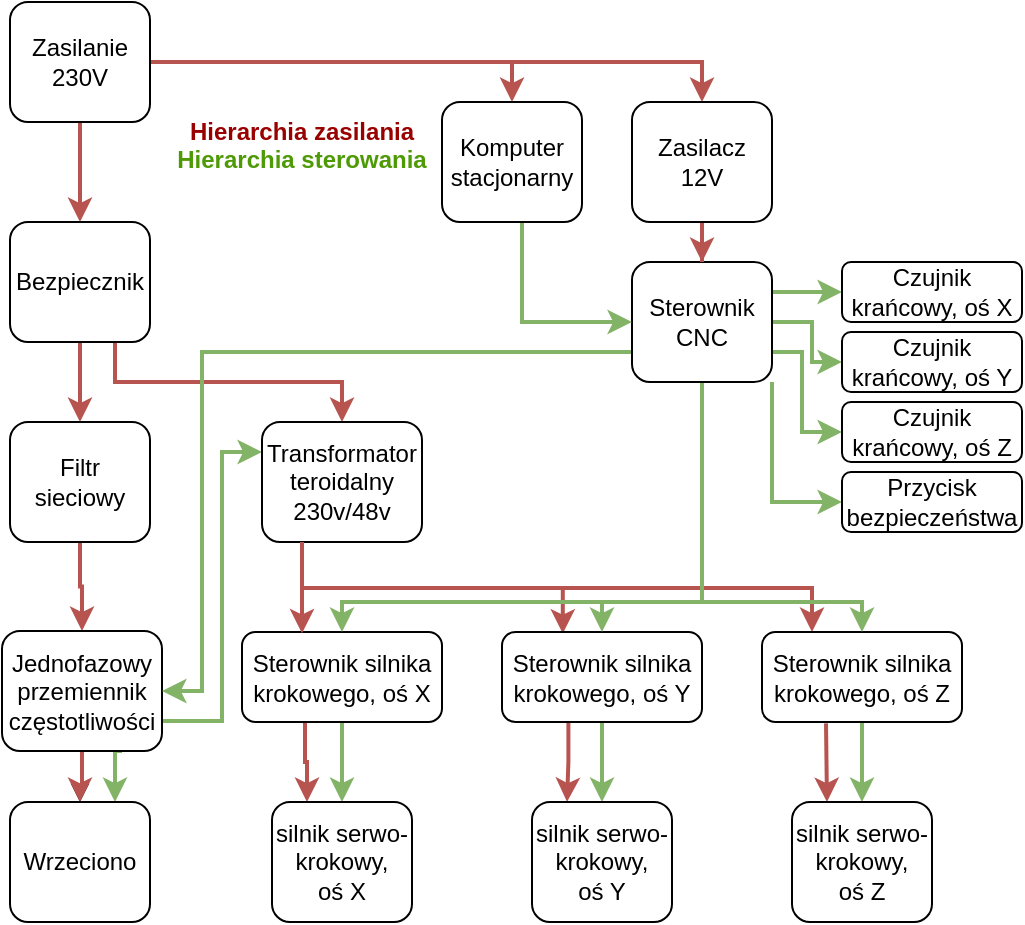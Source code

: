 <mxfile version="22.1.16" type="github">
  <diagram name="Page-1" id="5K-tGmrTEZ4VXjnDOasC">
    <mxGraphModel dx="954" dy="567" grid="1" gridSize="10" guides="1" tooltips="1" connect="1" arrows="1" fold="1" page="1" pageScale="1" pageWidth="827" pageHeight="1169" math="0" shadow="0">
      <root>
        <mxCell id="0" />
        <mxCell id="1" parent="0" />
        <mxCell id="xr_B1gd34AI4Vzklpkes-47" value="" style="edgeStyle=orthogonalEdgeStyle;rounded=0;orthogonalLoop=1;jettySize=auto;html=1;fillColor=#f8cecc;strokeColor=#b85450;strokeWidth=2;" edge="1" parent="1" source="xr_B1gd34AI4Vzklpkes-1" target="xr_B1gd34AI4Vzklpkes-2">
          <mxGeometry relative="1" as="geometry" />
        </mxCell>
        <mxCell id="xr_B1gd34AI4Vzklpkes-51" style="edgeStyle=orthogonalEdgeStyle;rounded=0;orthogonalLoop=1;jettySize=auto;html=1;entryX=0.5;entryY=0;entryDx=0;entryDy=0;fillColor=#f8cecc;strokeColor=#b85450;strokeWidth=2;" edge="1" parent="1" source="xr_B1gd34AI4Vzklpkes-1" target="xr_B1gd34AI4Vzklpkes-43">
          <mxGeometry relative="1" as="geometry" />
        </mxCell>
        <mxCell id="xr_B1gd34AI4Vzklpkes-52" style="edgeStyle=orthogonalEdgeStyle;rounded=0;orthogonalLoop=1;jettySize=auto;html=1;entryX=0.5;entryY=0;entryDx=0;entryDy=0;fillColor=#f8cecc;strokeColor=#b85450;strokeWidth=2;" edge="1" parent="1" source="xr_B1gd34AI4Vzklpkes-1" target="xr_B1gd34AI4Vzklpkes-20">
          <mxGeometry relative="1" as="geometry" />
        </mxCell>
        <mxCell id="xr_B1gd34AI4Vzklpkes-1" value="Zasilanie 230V" style="rounded=1;whiteSpace=wrap;html=1;" vertex="1" parent="1">
          <mxGeometry x="144" y="270" width="70" height="60" as="geometry" />
        </mxCell>
        <mxCell id="xr_B1gd34AI4Vzklpkes-48" value="" style="edgeStyle=orthogonalEdgeStyle;rounded=0;orthogonalLoop=1;jettySize=auto;html=1;fillColor=#f8cecc;strokeColor=#b85450;strokeWidth=2;" edge="1" parent="1" source="xr_B1gd34AI4Vzklpkes-2" target="xr_B1gd34AI4Vzklpkes-3">
          <mxGeometry relative="1" as="geometry" />
        </mxCell>
        <mxCell id="xr_B1gd34AI4Vzklpkes-63" style="edgeStyle=orthogonalEdgeStyle;rounded=0;orthogonalLoop=1;jettySize=auto;html=1;exitX=0.75;exitY=1;exitDx=0;exitDy=0;entryX=0.5;entryY=0;entryDx=0;entryDy=0;fillColor=#f8cecc;strokeColor=#b85450;strokeWidth=2;" edge="1" parent="1" source="xr_B1gd34AI4Vzklpkes-2" target="xr_B1gd34AI4Vzklpkes-6">
          <mxGeometry relative="1" as="geometry" />
        </mxCell>
        <mxCell id="xr_B1gd34AI4Vzklpkes-2" value="Bezpiecznik" style="rounded=1;whiteSpace=wrap;html=1;" vertex="1" parent="1">
          <mxGeometry x="144" y="380" width="70" height="60" as="geometry" />
        </mxCell>
        <mxCell id="xr_B1gd34AI4Vzklpkes-49" value="" style="edgeStyle=orthogonalEdgeStyle;rounded=0;orthogonalLoop=1;jettySize=auto;html=1;fillColor=#f8cecc;strokeColor=#b85450;strokeWidth=2;" edge="1" parent="1" source="xr_B1gd34AI4Vzklpkes-3" target="xr_B1gd34AI4Vzklpkes-4">
          <mxGeometry relative="1" as="geometry" />
        </mxCell>
        <mxCell id="xr_B1gd34AI4Vzklpkes-3" value="Filtr sieciowy" style="rounded=1;whiteSpace=wrap;html=1;" vertex="1" parent="1">
          <mxGeometry x="144" y="480" width="70" height="60" as="geometry" />
        </mxCell>
        <mxCell id="xr_B1gd34AI4Vzklpkes-50" value="" style="edgeStyle=orthogonalEdgeStyle;rounded=0;orthogonalLoop=1;jettySize=auto;html=1;" edge="1" parent="1" source="xr_B1gd34AI4Vzklpkes-4" target="xr_B1gd34AI4Vzklpkes-5">
          <mxGeometry relative="1" as="geometry" />
        </mxCell>
        <mxCell id="xr_B1gd34AI4Vzklpkes-54" value="" style="edgeStyle=orthogonalEdgeStyle;rounded=0;orthogonalLoop=1;jettySize=auto;html=1;fillColor=#f8cecc;strokeColor=#b85450;strokeWidth=2;" edge="1" parent="1" source="xr_B1gd34AI4Vzklpkes-4" target="xr_B1gd34AI4Vzklpkes-5">
          <mxGeometry relative="1" as="geometry" />
        </mxCell>
        <mxCell id="xr_B1gd34AI4Vzklpkes-55" style="edgeStyle=orthogonalEdgeStyle;rounded=0;orthogonalLoop=1;jettySize=auto;html=1;exitX=0.75;exitY=1;exitDx=0;exitDy=0;entryX=0.75;entryY=0;entryDx=0;entryDy=0;fillColor=#d5e8d4;strokeColor=#82b366;strokeWidth=2;" edge="1" parent="1" source="xr_B1gd34AI4Vzklpkes-4" target="xr_B1gd34AI4Vzklpkes-5">
          <mxGeometry relative="1" as="geometry" />
        </mxCell>
        <mxCell id="xr_B1gd34AI4Vzklpkes-62" style="edgeStyle=orthogonalEdgeStyle;rounded=0;orthogonalLoop=1;jettySize=auto;html=1;exitX=1;exitY=0.75;exitDx=0;exitDy=0;entryX=0;entryY=0.25;entryDx=0;entryDy=0;fillColor=#d5e8d4;strokeColor=#82b366;strokeWidth=2;" edge="1" parent="1" source="xr_B1gd34AI4Vzklpkes-4" target="xr_B1gd34AI4Vzklpkes-6">
          <mxGeometry relative="1" as="geometry">
            <Array as="points">
              <mxPoint x="250" y="629" />
              <mxPoint x="250" y="495" />
            </Array>
          </mxGeometry>
        </mxCell>
        <mxCell id="xr_B1gd34AI4Vzklpkes-4" value="Jednofazowy&lt;br&gt;przemiennik częstotliwości" style="rounded=1;whiteSpace=wrap;html=1;" vertex="1" parent="1">
          <mxGeometry x="140" y="584.5" width="80" height="60" as="geometry" />
        </mxCell>
        <mxCell id="xr_B1gd34AI4Vzklpkes-5" value="Wrzeciono" style="rounded=1;whiteSpace=wrap;html=1;" vertex="1" parent="1">
          <mxGeometry x="144" y="670" width="70" height="60" as="geometry" />
        </mxCell>
        <mxCell id="xr_B1gd34AI4Vzklpkes-26" style="edgeStyle=orthogonalEdgeStyle;rounded=0;orthogonalLoop=1;jettySize=auto;html=1;entryX=0.304;entryY=0.018;entryDx=0;entryDy=0;exitX=0.25;exitY=1;exitDx=0;exitDy=0;entryPerimeter=0;fillColor=#f8cecc;strokeColor=#b85450;strokeWidth=2;" edge="1" parent="1" source="xr_B1gd34AI4Vzklpkes-6" target="xr_B1gd34AI4Vzklpkes-8">
          <mxGeometry relative="1" as="geometry">
            <Array as="points">
              <mxPoint x="290" y="540" />
              <mxPoint x="290" y="563" />
              <mxPoint x="420" y="563" />
              <mxPoint x="420" y="586" />
            </Array>
          </mxGeometry>
        </mxCell>
        <mxCell id="xr_B1gd34AI4Vzklpkes-29" style="edgeStyle=orthogonalEdgeStyle;rounded=0;orthogonalLoop=1;jettySize=auto;html=1;exitX=0.25;exitY=1;exitDx=0;exitDy=0;entryX=0.25;entryY=0;entryDx=0;entryDy=0;fillColor=#f8cecc;strokeColor=#b85450;strokeWidth=2;" edge="1" parent="1" source="xr_B1gd34AI4Vzklpkes-6" target="xr_B1gd34AI4Vzklpkes-9">
          <mxGeometry relative="1" as="geometry">
            <Array as="points">
              <mxPoint x="290" y="540" />
              <mxPoint x="290" y="563" />
              <mxPoint x="545" y="563" />
            </Array>
          </mxGeometry>
        </mxCell>
        <mxCell id="xr_B1gd34AI4Vzklpkes-6" value="Transformator teroidalny&lt;br&gt;230v/48v" style="rounded=1;whiteSpace=wrap;html=1;" vertex="1" parent="1">
          <mxGeometry x="270" y="480" width="80" height="60" as="geometry" />
        </mxCell>
        <mxCell id="xr_B1gd34AI4Vzklpkes-15" value="" style="edgeStyle=orthogonalEdgeStyle;rounded=0;orthogonalLoop=1;jettySize=auto;html=1;fillColor=#d5e8d4;strokeColor=#82b366;strokeWidth=2;" edge="1" parent="1" source="xr_B1gd34AI4Vzklpkes-7" target="xr_B1gd34AI4Vzklpkes-10">
          <mxGeometry relative="1" as="geometry" />
        </mxCell>
        <mxCell id="xr_B1gd34AI4Vzklpkes-30" style="edgeStyle=orthogonalEdgeStyle;rounded=0;orthogonalLoop=1;jettySize=auto;html=1;exitX=0.315;exitY=0.959;exitDx=0;exitDy=0;entryX=0.25;entryY=0;entryDx=0;entryDy=0;exitPerimeter=0;fillColor=#f8cecc;strokeColor=#b85450;strokeWidth=2;" edge="1" parent="1" source="xr_B1gd34AI4Vzklpkes-7" target="xr_B1gd34AI4Vzklpkes-10">
          <mxGeometry relative="1" as="geometry" />
        </mxCell>
        <mxCell id="xr_B1gd34AI4Vzklpkes-7" value="Sterownik silnika krokowego, oś X" style="rounded=1;whiteSpace=wrap;html=1;" vertex="1" parent="1">
          <mxGeometry x="260" y="585" width="100" height="45" as="geometry" />
        </mxCell>
        <mxCell id="xr_B1gd34AI4Vzklpkes-14" value="" style="edgeStyle=orthogonalEdgeStyle;rounded=0;orthogonalLoop=1;jettySize=auto;html=1;fillColor=#d5e8d4;strokeColor=#82b366;strokeWidth=2;" edge="1" parent="1" source="xr_B1gd34AI4Vzklpkes-8" target="xr_B1gd34AI4Vzklpkes-11">
          <mxGeometry relative="1" as="geometry" />
        </mxCell>
        <mxCell id="xr_B1gd34AI4Vzklpkes-31" style="edgeStyle=orthogonalEdgeStyle;rounded=0;orthogonalLoop=1;jettySize=auto;html=1;exitX=0.332;exitY=0.959;exitDx=0;exitDy=0;entryX=0.25;entryY=0;entryDx=0;entryDy=0;exitPerimeter=0;fillColor=#f8cecc;strokeColor=#b85450;strokeWidth=2;" edge="1" parent="1" source="xr_B1gd34AI4Vzklpkes-8" target="xr_B1gd34AI4Vzklpkes-11">
          <mxGeometry relative="1" as="geometry" />
        </mxCell>
        <mxCell id="xr_B1gd34AI4Vzklpkes-8" value="Sterownik silnika krokowego, oś Y" style="rounded=1;whiteSpace=wrap;html=1;" vertex="1" parent="1">
          <mxGeometry x="390" y="585" width="100" height="45" as="geometry" />
        </mxCell>
        <mxCell id="xr_B1gd34AI4Vzklpkes-13" value="" style="edgeStyle=orthogonalEdgeStyle;rounded=0;orthogonalLoop=1;jettySize=auto;html=1;fillColor=#d5e8d4;strokeColor=#82b366;strokeWidth=2;" edge="1" parent="1" source="xr_B1gd34AI4Vzklpkes-9" target="xr_B1gd34AI4Vzklpkes-12">
          <mxGeometry relative="1" as="geometry" />
        </mxCell>
        <mxCell id="xr_B1gd34AI4Vzklpkes-32" style="edgeStyle=orthogonalEdgeStyle;rounded=0;orthogonalLoop=1;jettySize=auto;html=1;exitX=0.32;exitY=1.015;exitDx=0;exitDy=0;entryX=0.25;entryY=0;entryDx=0;entryDy=0;exitPerimeter=0;fillColor=#f8cecc;strokeColor=#b85450;strokeWidth=2;" edge="1" parent="1" source="xr_B1gd34AI4Vzklpkes-9" target="xr_B1gd34AI4Vzklpkes-12">
          <mxGeometry relative="1" as="geometry" />
        </mxCell>
        <mxCell id="xr_B1gd34AI4Vzklpkes-9" value="Sterownik silnika krokowego, oś Z" style="rounded=1;whiteSpace=wrap;html=1;" vertex="1" parent="1">
          <mxGeometry x="520" y="585" width="100" height="45" as="geometry" />
        </mxCell>
        <mxCell id="xr_B1gd34AI4Vzklpkes-10" value="silnik serwo-krokowy, &lt;br&gt;oś X" style="rounded=1;whiteSpace=wrap;html=1;" vertex="1" parent="1">
          <mxGeometry x="275" y="670" width="70" height="60" as="geometry" />
        </mxCell>
        <mxCell id="xr_B1gd34AI4Vzklpkes-11" value="silnik serwo-krokowy, &lt;br&gt;oś Y" style="rounded=1;whiteSpace=wrap;html=1;" vertex="1" parent="1">
          <mxGeometry x="405" y="670" width="70" height="60" as="geometry" />
        </mxCell>
        <mxCell id="xr_B1gd34AI4Vzklpkes-12" value="silnik serwo-krokowy, &lt;br&gt;oś Z" style="rounded=1;whiteSpace=wrap;html=1;" vertex="1" parent="1">
          <mxGeometry x="535" y="670" width="70" height="60" as="geometry" />
        </mxCell>
        <mxCell id="xr_B1gd34AI4Vzklpkes-22" style="edgeStyle=orthogonalEdgeStyle;rounded=0;orthogonalLoop=1;jettySize=auto;html=1;entryX=0.5;entryY=0;entryDx=0;entryDy=0;fillColor=#d5e8d4;strokeColor=#82b366;strokeWidth=2;" edge="1" parent="1" source="xr_B1gd34AI4Vzklpkes-16" target="xr_B1gd34AI4Vzklpkes-7">
          <mxGeometry relative="1" as="geometry">
            <Array as="points">
              <mxPoint x="490" y="570" />
              <mxPoint x="310" y="570" />
            </Array>
          </mxGeometry>
        </mxCell>
        <mxCell id="xr_B1gd34AI4Vzklpkes-23" style="edgeStyle=orthogonalEdgeStyle;rounded=0;orthogonalLoop=1;jettySize=auto;html=1;exitX=0.5;exitY=1;exitDx=0;exitDy=0;entryX=0.5;entryY=0;entryDx=0;entryDy=0;fillColor=#d5e8d4;strokeColor=#82b366;strokeWidth=2;" edge="1" parent="1" source="xr_B1gd34AI4Vzklpkes-16" target="xr_B1gd34AI4Vzklpkes-9">
          <mxGeometry relative="1" as="geometry">
            <Array as="points">
              <mxPoint x="490" y="570" />
              <mxPoint x="570" y="570" />
            </Array>
          </mxGeometry>
        </mxCell>
        <mxCell id="xr_B1gd34AI4Vzklpkes-24" style="edgeStyle=orthogonalEdgeStyle;rounded=0;orthogonalLoop=1;jettySize=auto;html=1;entryX=0.5;entryY=0;entryDx=0;entryDy=0;fillColor=#d5e8d4;strokeColor=#82b366;strokeWidth=2;" edge="1" parent="1" source="xr_B1gd34AI4Vzklpkes-16" target="xr_B1gd34AI4Vzklpkes-8">
          <mxGeometry relative="1" as="geometry">
            <Array as="points">
              <mxPoint x="490" y="570" />
              <mxPoint x="440" y="570" />
            </Array>
          </mxGeometry>
        </mxCell>
        <mxCell id="xr_B1gd34AI4Vzklpkes-53" style="edgeStyle=orthogonalEdgeStyle;rounded=0;orthogonalLoop=1;jettySize=auto;html=1;exitX=0;exitY=0.75;exitDx=0;exitDy=0;entryX=1;entryY=0.5;entryDx=0;entryDy=0;fillColor=#d5e8d4;strokeColor=#82b366;strokeWidth=2;" edge="1" parent="1" source="xr_B1gd34AI4Vzklpkes-16" target="xr_B1gd34AI4Vzklpkes-4">
          <mxGeometry relative="1" as="geometry">
            <Array as="points">
              <mxPoint x="240" y="445" />
              <mxPoint x="240" y="615" />
            </Array>
          </mxGeometry>
        </mxCell>
        <mxCell id="xr_B1gd34AI4Vzklpkes-58" style="edgeStyle=orthogonalEdgeStyle;rounded=0;orthogonalLoop=1;jettySize=auto;html=1;exitX=1;exitY=0.25;exitDx=0;exitDy=0;entryX=0;entryY=0.5;entryDx=0;entryDy=0;fillColor=#d5e8d4;strokeColor=#82b366;strokeWidth=2;" edge="1" parent="1" source="xr_B1gd34AI4Vzklpkes-16" target="xr_B1gd34AI4Vzklpkes-17">
          <mxGeometry relative="1" as="geometry" />
        </mxCell>
        <mxCell id="xr_B1gd34AI4Vzklpkes-59" style="edgeStyle=orthogonalEdgeStyle;rounded=0;orthogonalLoop=1;jettySize=auto;html=1;exitX=1;exitY=0.5;exitDx=0;exitDy=0;entryX=0;entryY=0.5;entryDx=0;entryDy=0;fillColor=#d5e8d4;strokeColor=#82b366;strokeWidth=2;" edge="1" parent="1" source="xr_B1gd34AI4Vzklpkes-16" target="xr_B1gd34AI4Vzklpkes-18">
          <mxGeometry relative="1" as="geometry" />
        </mxCell>
        <mxCell id="xr_B1gd34AI4Vzklpkes-60" style="edgeStyle=orthogonalEdgeStyle;rounded=0;orthogonalLoop=1;jettySize=auto;html=1;exitX=1;exitY=0.75;exitDx=0;exitDy=0;entryX=0;entryY=0.5;entryDx=0;entryDy=0;fillColor=#d5e8d4;strokeColor=#82b366;strokeWidth=2;" edge="1" parent="1" source="xr_B1gd34AI4Vzklpkes-16" target="xr_B1gd34AI4Vzklpkes-19">
          <mxGeometry relative="1" as="geometry">
            <Array as="points">
              <mxPoint x="540" y="445" />
              <mxPoint x="540" y="485" />
            </Array>
          </mxGeometry>
        </mxCell>
        <mxCell id="xr_B1gd34AI4Vzklpkes-61" style="edgeStyle=orthogonalEdgeStyle;rounded=0;orthogonalLoop=1;jettySize=auto;html=1;exitX=1;exitY=1;exitDx=0;exitDy=0;entryX=0;entryY=0.5;entryDx=0;entryDy=0;fillColor=#d5e8d4;strokeColor=#82b366;strokeWidth=2;" edge="1" parent="1" source="xr_B1gd34AI4Vzklpkes-16" target="xr_B1gd34AI4Vzklpkes-57">
          <mxGeometry relative="1" as="geometry" />
        </mxCell>
        <mxCell id="xr_B1gd34AI4Vzklpkes-16" value="Sterownik CNC" style="rounded=1;whiteSpace=wrap;html=1;" vertex="1" parent="1">
          <mxGeometry x="455" y="400" width="70" height="60" as="geometry" />
        </mxCell>
        <mxCell id="xr_B1gd34AI4Vzklpkes-17" value="Czujnik krańcowy, oś X" style="rounded=1;whiteSpace=wrap;html=1;" vertex="1" parent="1">
          <mxGeometry x="560" y="400" width="90" height="30" as="geometry" />
        </mxCell>
        <mxCell id="xr_B1gd34AI4Vzklpkes-18" value="Czujnik krańcowy, oś Y" style="rounded=1;whiteSpace=wrap;html=1;" vertex="1" parent="1">
          <mxGeometry x="560" y="435" width="90" height="30" as="geometry" />
        </mxCell>
        <mxCell id="xr_B1gd34AI4Vzklpkes-19" value="Czujnik krańcowy, oś Z" style="rounded=1;whiteSpace=wrap;html=1;" vertex="1" parent="1">
          <mxGeometry x="560" y="470" width="90" height="30" as="geometry" />
        </mxCell>
        <mxCell id="xr_B1gd34AI4Vzklpkes-21" value="" style="edgeStyle=orthogonalEdgeStyle;rounded=0;orthogonalLoop=1;jettySize=auto;html=1;fillColor=#f8cecc;strokeColor=#b85450;strokeWidth=2;" edge="1" parent="1" source="xr_B1gd34AI4Vzklpkes-20" target="xr_B1gd34AI4Vzklpkes-16">
          <mxGeometry relative="1" as="geometry" />
        </mxCell>
        <mxCell id="xr_B1gd34AI4Vzklpkes-20" value="Zasilacz 12V" style="rounded=1;whiteSpace=wrap;html=1;" vertex="1" parent="1">
          <mxGeometry x="455" y="320" width="70" height="60" as="geometry" />
        </mxCell>
        <mxCell id="xr_B1gd34AI4Vzklpkes-28" style="edgeStyle=orthogonalEdgeStyle;rounded=0;orthogonalLoop=1;jettySize=auto;html=1;exitX=0.25;exitY=1;exitDx=0;exitDy=0;entryX=0.3;entryY=0.015;entryDx=0;entryDy=0;entryPerimeter=0;fillColor=#f8cecc;strokeColor=#b85450;strokeWidth=2;" edge="1" parent="1" source="xr_B1gd34AI4Vzklpkes-6" target="xr_B1gd34AI4Vzklpkes-7">
          <mxGeometry relative="1" as="geometry">
            <Array as="points">
              <mxPoint x="290" y="540" />
            </Array>
          </mxGeometry>
        </mxCell>
        <mxCell id="xr_B1gd34AI4Vzklpkes-46" style="edgeStyle=orthogonalEdgeStyle;rounded=0;orthogonalLoop=1;jettySize=auto;html=1;entryX=0;entryY=0.5;entryDx=0;entryDy=0;fillColor=#d5e8d4;strokeColor=#82b366;strokeWidth=2;" edge="1" parent="1" source="xr_B1gd34AI4Vzklpkes-43" target="xr_B1gd34AI4Vzklpkes-16">
          <mxGeometry relative="1" as="geometry">
            <Array as="points">
              <mxPoint x="400" y="430" />
            </Array>
          </mxGeometry>
        </mxCell>
        <mxCell id="xr_B1gd34AI4Vzklpkes-43" value="Komputer stacjonarny" style="rounded=1;whiteSpace=wrap;html=1;glass=0;shadow=0;" vertex="1" parent="1">
          <mxGeometry x="360" y="320" width="70" height="60" as="geometry" />
        </mxCell>
        <mxCell id="xr_B1gd34AI4Vzklpkes-57" value="Przycisk bezpieczeństwa" style="rounded=1;whiteSpace=wrap;html=1;" vertex="1" parent="1">
          <mxGeometry x="560" y="505" width="90" height="30" as="geometry" />
        </mxCell>
        <mxCell id="xr_B1gd34AI4Vzklpkes-66" value="Hierarchia zasilania" style="text;html=1;strokeColor=none;fillColor=none;align=center;verticalAlign=middle;whiteSpace=wrap;rounded=0;fontColor=#990000;fontStyle=1" vertex="1" parent="1">
          <mxGeometry x="230" y="320" width="120" height="30" as="geometry" />
        </mxCell>
        <mxCell id="xr_B1gd34AI4Vzklpkes-67" value="Hierarchia sterowania" style="text;html=1;strokeColor=none;fillColor=none;align=center;verticalAlign=middle;whiteSpace=wrap;rounded=0;fontColor=#4e9a06;fontStyle=1" vertex="1" parent="1">
          <mxGeometry x="220" y="334" width="140" height="30" as="geometry" />
        </mxCell>
      </root>
    </mxGraphModel>
  </diagram>
</mxfile>
